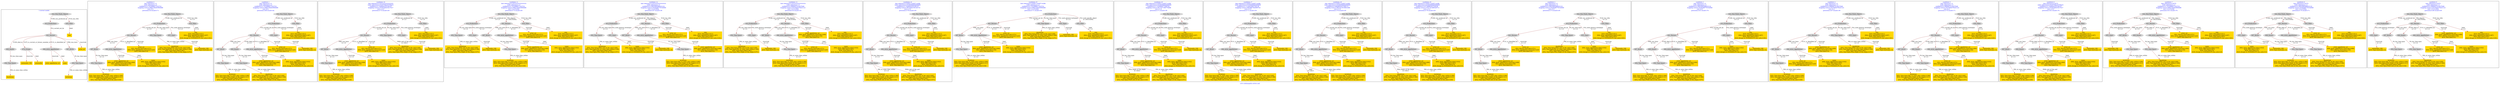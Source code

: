 digraph n0 {
fontcolor="blue"
remincross="true"
label="s18-s-indianapolis-artists.xml"
subgraph cluster_0 {
label="1-correct model"
n2[style="filled",color="white",fillcolor="lightgray",label="E12_Production1"];
n3[style="filled",color="white",fillcolor="lightgray",label="E21_Person1"];
n4[style="filled",color="white",fillcolor="lightgray",label="E69_Death1"];
n5[style="filled",color="white",fillcolor="lightgray",label="E74_Group1"];
n6[style="filled",color="white",fillcolor="lightgray",label="E82_Actor_Appellation1"];
n7[style="filled",color="white",fillcolor="lightgray",label="E67_Birth1"];
n8[shape="plaintext",style="filled",fillcolor="gold",label="artist_uri"];
n9[style="filled",color="white",fillcolor="lightgray",label="E22_Man-Made_Object1"];
n10[style="filled",color="white",fillcolor="lightgray",label="E35_Title1"];
n11[shape="plaintext",style="filled",fillcolor="gold",label="title"];
n12[style="filled",color="white",fillcolor="lightgray",label="E52_Time-Span1"];
n13[shape="plaintext",style="filled",fillcolor="gold",label="birthDate"];
n14[style="filled",color="white",fillcolor="lightgray",label="E52_Time-Span2"];
n15[shape="plaintext",style="filled",fillcolor="gold",label="deathDate"];
n16[shape="plaintext",style="filled",fillcolor="gold",label="nationality_URI"];
n17[shape="plaintext",style="filled",fillcolor="gold",label="nationality"];
n18[shape="plaintext",style="filled",fillcolor="gold",label="artist_appellation_uri"];
n19[shape="plaintext",style="filled",fillcolor="gold",label="name"];
}
subgraph cluster_1 {
label="candidate 0\nlink coherence:1.0\nnode coherence:1.0\nconfidence:0.7233989077433741\nmapping score:0.5982758263906486\ncost:15.0\n-precision:0.8-recall:0.71"
n21[style="filled",color="white",fillcolor="lightgray",label="E12_Production1"];
n22[style="filled",color="white",fillcolor="lightgray",label="E21_Person1"];
n23[style="filled",color="white",fillcolor="lightgray",label="E52_Time-Span2"];
n24[style="filled",color="white",fillcolor="lightgray",label="E55_Type1"];
n25[style="filled",color="white",fillcolor="lightgray",label="E67_Birth1"];
n26[style="filled",color="white",fillcolor="lightgray",label="E82_Actor_Appellation1"];
n27[style="filled",color="white",fillcolor="lightgray",label="E22_Man-Made_Object1"];
n28[style="filled",color="white",fillcolor="lightgray",label="E35_Title1"];
n29[style="filled",color="white",fillcolor="lightgray",label="E52_Time-Span1"];
n30[shape="plaintext",style="filled",fillcolor="gold",label="title\n[E35_Title,label,0.911]\n[E82_Actor_Appellation,label,0.087]\n[E55_Type,label,0.001]\n[E29_Design_or_Procedure,P3_has_note,0.001]"];
n31[shape="plaintext",style="filled",fillcolor="gold",label="artist_appellation_uri\n[E82_Actor_Appellation,classLink,0.896]\n[E21_Person,classLink,0.104]\n[E35_Title,label,0.0]"];
n32[shape="plaintext",style="filled",fillcolor="gold",label="nationality_URI\n[E55_Type,classLink,1.0]"];
n33[shape="plaintext",style="filled",fillcolor="gold",label="birthDate\n[E52_Time-Span,P82_at_some_time_within,0.366]\n[E52_Time-Span,P82a_begin_of_the_begin,0.311]\n[E52_Time-Span,label,0.284]\n[E52_Time-Span,P82b_end_of_the_end,0.039]"];
n34[shape="plaintext",style="filled",fillcolor="gold",label="artist_uri\n[E21_Person,classLink,0.571]\n[E82_Actor_Appellation,classLink,0.429]\n[E35_Title,label,0.0]"];
n35[shape="plaintext",style="filled",fillcolor="gold",label="name\n[E82_Actor_Appellation,label,0.932]\n[E35_Title,label,0.067]\n[E55_Type,label,0.0]\n[E29_Design_or_Procedure,P3_has_note,0.0]"];
n36[shape="plaintext",style="filled",fillcolor="gold",label="deathDate\n[E52_Time-Span,P82b_end_of_the_end,0.449]\n[E52_Time-Span,P82_at_some_time_within,0.389]\n[E52_Time-Span,label,0.091]\n[E52_Time-Span,P82a_begin_of_the_begin,0.071]"];
}
subgraph cluster_2 {
label="candidate 1\nlink coherence:1.0\nnode coherence:1.0\nconfidence:0.7233989077433741\nmapping score:0.5982758263906486\ncost:16.0\n-precision:0.88-recall:0.82"
n38[style="filled",color="white",fillcolor="lightgray",label="E12_Production1"];
n39[style="filled",color="white",fillcolor="lightgray",label="E21_Person1"];
n40[style="filled",color="white",fillcolor="lightgray",label="E55_Type1"];
n41[style="filled",color="white",fillcolor="lightgray",label="E67_Birth1"];
n42[style="filled",color="white",fillcolor="lightgray",label="E69_Death1"];
n43[style="filled",color="white",fillcolor="lightgray",label="E82_Actor_Appellation1"];
n44[style="filled",color="white",fillcolor="lightgray",label="E22_Man-Made_Object1"];
n45[style="filled",color="white",fillcolor="lightgray",label="E35_Title1"];
n46[style="filled",color="white",fillcolor="lightgray",label="E52_Time-Span1"];
n47[style="filled",color="white",fillcolor="lightgray",label="E52_Time-Span3"];
n48[shape="plaintext",style="filled",fillcolor="gold",label="title\n[E35_Title,label,0.911]\n[E82_Actor_Appellation,label,0.087]\n[E55_Type,label,0.001]\n[E29_Design_or_Procedure,P3_has_note,0.001]"];
n49[shape="plaintext",style="filled",fillcolor="gold",label="artist_appellation_uri\n[E82_Actor_Appellation,classLink,0.896]\n[E21_Person,classLink,0.104]\n[E35_Title,label,0.0]"];
n50[shape="plaintext",style="filled",fillcolor="gold",label="nationality_URI\n[E55_Type,classLink,1.0]"];
n51[shape="plaintext",style="filled",fillcolor="gold",label="birthDate\n[E52_Time-Span,P82_at_some_time_within,0.366]\n[E52_Time-Span,P82a_begin_of_the_begin,0.311]\n[E52_Time-Span,label,0.284]\n[E52_Time-Span,P82b_end_of_the_end,0.039]"];
n52[shape="plaintext",style="filled",fillcolor="gold",label="deathDate\n[E52_Time-Span,P82b_end_of_the_end,0.449]\n[E52_Time-Span,P82_at_some_time_within,0.389]\n[E52_Time-Span,label,0.091]\n[E52_Time-Span,P82a_begin_of_the_begin,0.071]"];
n53[shape="plaintext",style="filled",fillcolor="gold",label="artist_uri\n[E21_Person,classLink,0.571]\n[E82_Actor_Appellation,classLink,0.429]\n[E35_Title,label,0.0]"];
n54[shape="plaintext",style="filled",fillcolor="gold",label="name\n[E82_Actor_Appellation,label,0.932]\n[E35_Title,label,0.067]\n[E55_Type,label,0.0]\n[E29_Design_or_Procedure,P3_has_note,0.0]"];
}
subgraph cluster_3 {
label="candidate 10\nlink coherence:0.9333333333333333\nnode coherence:0.9230769230769231\nconfidence:0.7320924355196107\nmapping score:0.5755326433417017\ncost:114.0\n-precision:0.73-recall:0.65"
n56[style="filled",color="white",fillcolor="lightgray",label="E12_Production1"];
n57[style="filled",color="white",fillcolor="lightgray",label="E21_Person1"];
n58[style="filled",color="white",fillcolor="lightgray",label="E52_Time-Span2"];
n59[style="filled",color="white",fillcolor="lightgray",label="E55_Type1"];
n60[style="filled",color="white",fillcolor="lightgray",label="E67_Birth1"];
n61[style="filled",color="white",fillcolor="lightgray",label="E82_Actor_Appellation1"];
n62[style="filled",color="white",fillcolor="lightgray",label="E22_Man-Made_Object1"];
n63[style="filled",color="white",fillcolor="lightgray",label="E35_Title1"];
n64[style="filled",color="white",fillcolor="lightgray",label="E52_Time-Span1"];
n65[shape="plaintext",style="filled",fillcolor="gold",label="title\n[E35_Title,label,0.911]\n[E82_Actor_Appellation,label,0.087]\n[E55_Type,label,0.001]\n[E29_Design_or_Procedure,P3_has_note,0.001]"];
n66[shape="plaintext",style="filled",fillcolor="gold",label="artist_appellation_uri\n[E82_Actor_Appellation,classLink,0.896]\n[E21_Person,classLink,0.104]\n[E35_Title,label,0.0]"];
n67[shape="plaintext",style="filled",fillcolor="gold",label="nationality_URI\n[E55_Type,classLink,1.0]"];
n68[shape="plaintext",style="filled",fillcolor="gold",label="deathDate\n[E52_Time-Span,P82b_end_of_the_end,0.449]\n[E52_Time-Span,P82_at_some_time_within,0.389]\n[E52_Time-Span,label,0.091]\n[E52_Time-Span,P82a_begin_of_the_begin,0.071]"];
n69[shape="plaintext",style="filled",fillcolor="gold",label="birthDate\n[E52_Time-Span,P82_at_some_time_within,0.366]\n[E52_Time-Span,P82a_begin_of_the_begin,0.311]\n[E52_Time-Span,label,0.284]\n[E52_Time-Span,P82b_end_of_the_end,0.039]"];
n70[shape="plaintext",style="filled",fillcolor="gold",label="artist_uri\n[E21_Person,classLink,0.571]\n[E82_Actor_Appellation,classLink,0.429]\n[E35_Title,label,0.0]"];
n71[shape="plaintext",style="filled",fillcolor="gold",label="name\n[E82_Actor_Appellation,label,0.932]\n[E35_Title,label,0.067]\n[E55_Type,label,0.0]\n[E29_Design_or_Procedure,P3_has_note,0.0]"];
}
subgraph cluster_4 {
label="candidate 11\nlink coherence:0.9333333333333333\nnode coherence:1.0\nconfidence:0.7233989077433741\nmapping score:0.5982758263906486\ncost:114.010002\n-precision:0.73-recall:0.65"
n73[style="filled",color="white",fillcolor="lightgray",label="E12_Production1"];
n74[style="filled",color="white",fillcolor="lightgray",label="E52_Time-Span2"];
n75[style="filled",color="white",fillcolor="lightgray",label="E55_Type1"];
n76[style="filled",color="white",fillcolor="lightgray",label="E21_Person1"];
n77[style="filled",color="white",fillcolor="lightgray",label="E67_Birth1"];
n78[style="filled",color="white",fillcolor="lightgray",label="E82_Actor_Appellation1"];
n79[style="filled",color="white",fillcolor="lightgray",label="E22_Man-Made_Object1"];
n80[style="filled",color="white",fillcolor="lightgray",label="E35_Title1"];
n81[style="filled",color="white",fillcolor="lightgray",label="E52_Time-Span1"];
n82[shape="plaintext",style="filled",fillcolor="gold",label="title\n[E35_Title,label,0.911]\n[E82_Actor_Appellation,label,0.087]\n[E55_Type,label,0.001]\n[E29_Design_or_Procedure,P3_has_note,0.001]"];
n83[shape="plaintext",style="filled",fillcolor="gold",label="artist_appellation_uri\n[E82_Actor_Appellation,classLink,0.896]\n[E21_Person,classLink,0.104]\n[E35_Title,label,0.0]"];
n84[shape="plaintext",style="filled",fillcolor="gold",label="nationality_URI\n[E55_Type,classLink,1.0]"];
n85[shape="plaintext",style="filled",fillcolor="gold",label="birthDate\n[E52_Time-Span,P82_at_some_time_within,0.366]\n[E52_Time-Span,P82a_begin_of_the_begin,0.311]\n[E52_Time-Span,label,0.284]\n[E52_Time-Span,P82b_end_of_the_end,0.039]"];
n86[shape="plaintext",style="filled",fillcolor="gold",label="artist_uri\n[E21_Person,classLink,0.571]\n[E82_Actor_Appellation,classLink,0.429]\n[E35_Title,label,0.0]"];
n87[shape="plaintext",style="filled",fillcolor="gold",label="name\n[E82_Actor_Appellation,label,0.932]\n[E35_Title,label,0.067]\n[E55_Type,label,0.0]\n[E29_Design_or_Procedure,P3_has_note,0.0]"];
n88[shape="plaintext",style="filled",fillcolor="gold",label="deathDate\n[E52_Time-Span,P82b_end_of_the_end,0.449]\n[E52_Time-Span,P82_at_some_time_within,0.389]\n[E52_Time-Span,label,0.091]\n[E52_Time-Span,P82a_begin_of_the_begin,0.071]"];
}
subgraph cluster_5 {
label="candidate 12\nlink coherence:0.9333333333333333\nnode coherence:1.0\nconfidence:0.5903580596023132\nmapping score:0.5539288770102949\ncost:114.010002\n-precision:0.67-recall:0.59"
n90[style="filled",color="white",fillcolor="lightgray",label="E12_Production1"];
n91[style="filled",color="white",fillcolor="lightgray",label="E52_Time-Span2"];
n92[style="filled",color="white",fillcolor="lightgray",label="E55_Type1"];
n93[style="filled",color="white",fillcolor="lightgray",label="E21_Person1"];
n94[style="filled",color="white",fillcolor="lightgray",label="E67_Birth1"];
n95[style="filled",color="white",fillcolor="lightgray",label="E82_Actor_Appellation1"];
n96[style="filled",color="white",fillcolor="lightgray",label="E22_Man-Made_Object1"];
n97[style="filled",color="white",fillcolor="lightgray",label="E35_Title1"];
n98[style="filled",color="white",fillcolor="lightgray",label="E52_Time-Span1"];
n99[shape="plaintext",style="filled",fillcolor="gold",label="title\n[E35_Title,label,0.911]\n[E82_Actor_Appellation,label,0.087]\n[E55_Type,label,0.001]\n[E29_Design_or_Procedure,P3_has_note,0.001]"];
n100[shape="plaintext",style="filled",fillcolor="gold",label="artist_appellation_uri\n[E82_Actor_Appellation,classLink,0.896]\n[E21_Person,classLink,0.104]\n[E35_Title,label,0.0]"];
n101[shape="plaintext",style="filled",fillcolor="gold",label="name\n[E82_Actor_Appellation,label,0.932]\n[E35_Title,label,0.067]\n[E55_Type,label,0.0]\n[E29_Design_or_Procedure,P3_has_note,0.0]"];
n102[shape="plaintext",style="filled",fillcolor="gold",label="nationality_URI\n[E55_Type,classLink,1.0]"];
n103[shape="plaintext",style="filled",fillcolor="gold",label="birthDate\n[E52_Time-Span,P82_at_some_time_within,0.366]\n[E52_Time-Span,P82a_begin_of_the_begin,0.311]\n[E52_Time-Span,label,0.284]\n[E52_Time-Span,P82b_end_of_the_end,0.039]"];
n104[shape="plaintext",style="filled",fillcolor="gold",label="artist_uri\n[E21_Person,classLink,0.571]\n[E82_Actor_Appellation,classLink,0.429]\n[E35_Title,label,0.0]"];
n105[shape="plaintext",style="filled",fillcolor="gold",label="deathDate\n[E52_Time-Span,P82b_end_of_the_end,0.449]\n[E52_Time-Span,P82_at_some_time_within,0.389]\n[E52_Time-Span,label,0.091]\n[E52_Time-Span,P82a_begin_of_the_begin,0.071]"];
}
subgraph cluster_6 {
label="candidate 13\nlink coherence:0.9333333333333333\nnode coherence:1.0\nconfidence:0.5899427414437648\nmapping score:0.5537904376241121\ncost:114.010002\n-precision:0.6-recall:0.53"
n107[style="filled",color="white",fillcolor="lightgray",label="E12_Production1"];
n108[style="filled",color="white",fillcolor="lightgray",label="E52_Time-Span2"];
n109[style="filled",color="white",fillcolor="lightgray",label="E55_Type1"];
n110[style="filled",color="white",fillcolor="lightgray",label="E21_Person1"];
n111[style="filled",color="white",fillcolor="lightgray",label="E67_Birth1"];
n112[style="filled",color="white",fillcolor="lightgray",label="E82_Actor_Appellation1"];
n113[style="filled",color="white",fillcolor="lightgray",label="E22_Man-Made_Object1"];
n114[style="filled",color="white",fillcolor="lightgray",label="E35_Title1"];
n115[style="filled",color="white",fillcolor="lightgray",label="E52_Time-Span1"];
n116[shape="plaintext",style="filled",fillcolor="gold",label="title\n[E35_Title,label,0.911]\n[E82_Actor_Appellation,label,0.087]\n[E55_Type,label,0.001]\n[E29_Design_or_Procedure,P3_has_note,0.001]"];
n117[shape="plaintext",style="filled",fillcolor="gold",label="artist_uri\n[E21_Person,classLink,0.571]\n[E82_Actor_Appellation,classLink,0.429]\n[E35_Title,label,0.0]"];
n118[shape="plaintext",style="filled",fillcolor="gold",label="nationality_URI\n[E55_Type,classLink,1.0]"];
n119[shape="plaintext",style="filled",fillcolor="gold",label="birthDate\n[E52_Time-Span,P82_at_some_time_within,0.366]\n[E52_Time-Span,P82a_begin_of_the_begin,0.311]\n[E52_Time-Span,label,0.284]\n[E52_Time-Span,P82b_end_of_the_end,0.039]"];
n120[shape="plaintext",style="filled",fillcolor="gold",label="artist_appellation_uri\n[E82_Actor_Appellation,classLink,0.896]\n[E21_Person,classLink,0.104]\n[E35_Title,label,0.0]"];
n121[shape="plaintext",style="filled",fillcolor="gold",label="name\n[E82_Actor_Appellation,label,0.932]\n[E35_Title,label,0.067]\n[E55_Type,label,0.0]\n[E29_Design_or_Procedure,P3_has_note,0.0]"];
n122[shape="plaintext",style="filled",fillcolor="gold",label="deathDate\n[E52_Time-Span,P82b_end_of_the_end,0.449]\n[E52_Time-Span,P82_at_some_time_within,0.389]\n[E52_Time-Span,label,0.091]\n[E52_Time-Span,P82a_begin_of_the_begin,0.071]"];
}
subgraph cluster_7 {
label="candidate 14\nlink coherence:0.9285714285714286\nnode coherence:0.9166666666666666\nconfidence:0.7320924355196107\nmapping score:0.5972054150144733\ncost:113.0\n-precision:0.79-recall:0.65"
n124[style="filled",color="white",fillcolor="lightgray",label="E12_Production1"];
n125[style="filled",color="white",fillcolor="lightgray",label="E21_Person1"];
n126[style="filled",color="white",fillcolor="lightgray",label="E55_Type1"];
n127[style="filled",color="white",fillcolor="lightgray",label="E67_Birth1"];
n128[style="filled",color="white",fillcolor="lightgray",label="E82_Actor_Appellation1"];
n129[style="filled",color="white",fillcolor="lightgray",label="E22_Man-Made_Object1"];
n130[style="filled",color="white",fillcolor="lightgray",label="E35_Title1"];
n131[style="filled",color="white",fillcolor="lightgray",label="E52_Time-Span1"];
n132[shape="plaintext",style="filled",fillcolor="gold",label="title\n[E35_Title,label,0.911]\n[E82_Actor_Appellation,label,0.087]\n[E55_Type,label,0.001]\n[E29_Design_or_Procedure,P3_has_note,0.001]"];
n133[shape="plaintext",style="filled",fillcolor="gold",label="artist_appellation_uri\n[E82_Actor_Appellation,classLink,0.896]\n[E21_Person,classLink,0.104]\n[E35_Title,label,0.0]"];
n134[shape="plaintext",style="filled",fillcolor="gold",label="nationality_URI\n[E55_Type,classLink,1.0]"];
n135[shape="plaintext",style="filled",fillcolor="gold",label="birthDate\n[E52_Time-Span,P82_at_some_time_within,0.366]\n[E52_Time-Span,P82a_begin_of_the_begin,0.311]\n[E52_Time-Span,label,0.284]\n[E52_Time-Span,P82b_end_of_the_end,0.039]"];
n136[shape="plaintext",style="filled",fillcolor="gold",label="artist_uri\n[E21_Person,classLink,0.571]\n[E82_Actor_Appellation,classLink,0.429]\n[E35_Title,label,0.0]"];
n137[shape="plaintext",style="filled",fillcolor="gold",label="deathDate\n[E52_Time-Span,P82b_end_of_the_end,0.449]\n[E52_Time-Span,P82_at_some_time_within,0.389]\n[E52_Time-Span,label,0.091]\n[E52_Time-Span,P82a_begin_of_the_begin,0.071]"];
n138[shape="plaintext",style="filled",fillcolor="gold",label="name\n[E82_Actor_Appellation,label,0.932]\n[E35_Title,label,0.067]\n[E55_Type,label,0.0]\n[E29_Design_or_Procedure,P3_has_note,0.0]"];
}
subgraph cluster_8 {
label="candidate 15\nlink coherence:0.9285714285714286\nnode coherence:1.0\nconfidence:0.7233989077433741\nmapping score:0.5982758263906486\ncost:113.010002\n-precision:0.71-recall:0.59"
n140[style="filled",color="white",fillcolor="lightgray",label="E12_Production1"];
n141[style="filled",color="white",fillcolor="lightgray",label="E21_Person1"];
n142[style="filled",color="white",fillcolor="lightgray",label="E52_Time-Span2"];
n143[style="filled",color="white",fillcolor="lightgray",label="E55_Type1"];
n144[style="filled",color="white",fillcolor="lightgray",label="E67_Birth1"];
n145[style="filled",color="white",fillcolor="lightgray",label="E82_Actor_Appellation1"];
n146[style="filled",color="white",fillcolor="lightgray",label="E52_Time-Span1"];
n147[style="filled",color="white",fillcolor="lightgray",label="E35_Title1"];
n148[shape="plaintext",style="filled",fillcolor="gold",label="title\n[E35_Title,label,0.911]\n[E82_Actor_Appellation,label,0.087]\n[E55_Type,label,0.001]\n[E29_Design_or_Procedure,P3_has_note,0.001]"];
n149[shape="plaintext",style="filled",fillcolor="gold",label="artist_appellation_uri\n[E82_Actor_Appellation,classLink,0.896]\n[E21_Person,classLink,0.104]\n[E35_Title,label,0.0]"];
n150[shape="plaintext",style="filled",fillcolor="gold",label="nationality_URI\n[E55_Type,classLink,1.0]"];
n151[shape="plaintext",style="filled",fillcolor="gold",label="birthDate\n[E52_Time-Span,P82_at_some_time_within,0.366]\n[E52_Time-Span,P82a_begin_of_the_begin,0.311]\n[E52_Time-Span,label,0.284]\n[E52_Time-Span,P82b_end_of_the_end,0.039]"];
n152[shape="plaintext",style="filled",fillcolor="gold",label="artist_uri\n[E21_Person,classLink,0.571]\n[E82_Actor_Appellation,classLink,0.429]\n[E35_Title,label,0.0]"];
n153[shape="plaintext",style="filled",fillcolor="gold",label="name\n[E82_Actor_Appellation,label,0.932]\n[E35_Title,label,0.067]\n[E55_Type,label,0.0]\n[E29_Design_or_Procedure,P3_has_note,0.0]"];
n154[shape="plaintext",style="filled",fillcolor="gold",label="deathDate\n[E52_Time-Span,P82b_end_of_the_end,0.449]\n[E52_Time-Span,P82_at_some_time_within,0.389]\n[E52_Time-Span,label,0.091]\n[E52_Time-Span,P82a_begin_of_the_begin,0.071]"];
}
subgraph cluster_9 {
label="candidate 16\nlink coherence:0.9285714285714286\nnode coherence:0.9166666666666666\nconfidence:0.7155994077096762\nmapping score:0.5917077390778286\ncost:113.0\n-precision:0.71-recall:0.59"
n156[style="filled",color="white",fillcolor="lightgray",label="E12_Production1"];
n157[style="filled",color="white",fillcolor="lightgray",label="E21_Person1"];
n158[style="filled",color="white",fillcolor="lightgray",label="E55_Type1"];
n159[style="filled",color="white",fillcolor="lightgray",label="E67_Birth1"];
n160[style="filled",color="white",fillcolor="lightgray",label="E82_Actor_Appellation1"];
n161[style="filled",color="white",fillcolor="lightgray",label="E22_Man-Made_Object1"];
n162[style="filled",color="white",fillcolor="lightgray",label="E35_Title1"];
n163[style="filled",color="white",fillcolor="lightgray",label="E52_Time-Span1"];
n164[shape="plaintext",style="filled",fillcolor="gold",label="title\n[E35_Title,label,0.911]\n[E82_Actor_Appellation,label,0.087]\n[E55_Type,label,0.001]\n[E29_Design_or_Procedure,P3_has_note,0.001]"];
n165[shape="plaintext",style="filled",fillcolor="gold",label="artist_appellation_uri\n[E82_Actor_Appellation,classLink,0.896]\n[E21_Person,classLink,0.104]\n[E35_Title,label,0.0]"];
n166[shape="plaintext",style="filled",fillcolor="gold",label="birthDate\n[E52_Time-Span,P82_at_some_time_within,0.366]\n[E52_Time-Span,P82a_begin_of_the_begin,0.311]\n[E52_Time-Span,label,0.284]\n[E52_Time-Span,P82b_end_of_the_end,0.039]"];
n167[shape="plaintext",style="filled",fillcolor="gold",label="nationality_URI\n[E55_Type,classLink,1.0]"];
n168[shape="plaintext",style="filled",fillcolor="gold",label="deathDate\n[E52_Time-Span,P82b_end_of_the_end,0.449]\n[E52_Time-Span,P82_at_some_time_within,0.389]\n[E52_Time-Span,label,0.091]\n[E52_Time-Span,P82a_begin_of_the_begin,0.071]"];
n169[shape="plaintext",style="filled",fillcolor="gold",label="artist_uri\n[E21_Person,classLink,0.571]\n[E82_Actor_Appellation,classLink,0.429]\n[E35_Title,label,0.0]"];
n170[shape="plaintext",style="filled",fillcolor="gold",label="name\n[E82_Actor_Appellation,label,0.932]\n[E35_Title,label,0.067]\n[E55_Type,label,0.0]\n[E29_Design_or_Procedure,P3_has_note,0.0]"];
}
subgraph cluster_10 {
label="candidate 17\nlink coherence:0.9285714285714286\nnode coherence:0.9166666666666666\nconfidence:0.7116423993749136\nmapping score:0.5903887362995743\ncost:113.0\n-precision:0.71-recall:0.59"
n172[style="filled",color="white",fillcolor="lightgray",label="E12_Production1"];
n173[style="filled",color="white",fillcolor="lightgray",label="E21_Person1"];
n174[style="filled",color="white",fillcolor="lightgray",label="E55_Type1"];
n175[style="filled",color="white",fillcolor="lightgray",label="E67_Birth1"];
n176[style="filled",color="white",fillcolor="lightgray",label="E82_Actor_Appellation1"];
n177[style="filled",color="white",fillcolor="lightgray",label="E22_Man-Made_Object1"];
n178[style="filled",color="white",fillcolor="lightgray",label="E35_Title1"];
n179[style="filled",color="white",fillcolor="lightgray",label="E52_Time-Span1"];
n180[shape="plaintext",style="filled",fillcolor="gold",label="title\n[E35_Title,label,0.911]\n[E82_Actor_Appellation,label,0.087]\n[E55_Type,label,0.001]\n[E29_Design_or_Procedure,P3_has_note,0.001]"];
n181[shape="plaintext",style="filled",fillcolor="gold",label="artist_appellation_uri\n[E82_Actor_Appellation,classLink,0.896]\n[E21_Person,classLink,0.104]\n[E35_Title,label,0.0]"];
n182[shape="plaintext",style="filled",fillcolor="gold",label="nationality_URI\n[E55_Type,classLink,1.0]"];
n183[shape="plaintext",style="filled",fillcolor="gold",label="birthDate\n[E52_Time-Span,P82_at_some_time_within,0.366]\n[E52_Time-Span,P82a_begin_of_the_begin,0.311]\n[E52_Time-Span,label,0.284]\n[E52_Time-Span,P82b_end_of_the_end,0.039]"];
n184[shape="plaintext",style="filled",fillcolor="gold",label="deathDate\n[E52_Time-Span,P82b_end_of_the_end,0.449]\n[E52_Time-Span,P82_at_some_time_within,0.389]\n[E52_Time-Span,label,0.091]\n[E52_Time-Span,P82a_begin_of_the_begin,0.071]"];
n185[shape="plaintext",style="filled",fillcolor="gold",label="artist_uri\n[E21_Person,classLink,0.571]\n[E82_Actor_Appellation,classLink,0.429]\n[E35_Title,label,0.0]"];
n186[shape="plaintext",style="filled",fillcolor="gold",label="name\n[E82_Actor_Appellation,label,0.932]\n[E35_Title,label,0.067]\n[E55_Type,label,0.0]\n[E29_Design_or_Procedure,P3_has_note,0.0]"];
}
subgraph cluster_11 {
label="candidate 18\nlink coherence:0.9285714285714286\nnode coherence:0.9166666666666666\nconfidence:0.6809602437286131\nmapping score:0.5801613510841408\ncost:113.0\n-precision:0.79-recall:0.65"
n188[style="filled",color="white",fillcolor="lightgray",label="E12_Production1"];
n189[style="filled",color="white",fillcolor="lightgray",label="E21_Person1"];
n190[style="filled",color="white",fillcolor="lightgray",label="E55_Type1"];
n191[style="filled",color="white",fillcolor="lightgray",label="E67_Birth1"];
n192[style="filled",color="white",fillcolor="lightgray",label="E82_Actor_Appellation1"];
n193[style="filled",color="white",fillcolor="lightgray",label="E22_Man-Made_Object1"];
n194[style="filled",color="white",fillcolor="lightgray",label="E35_Title1"];
n195[style="filled",color="white",fillcolor="lightgray",label="E52_Time-Span1"];
n196[shape="plaintext",style="filled",fillcolor="gold",label="title\n[E35_Title,label,0.911]\n[E82_Actor_Appellation,label,0.087]\n[E55_Type,label,0.001]\n[E29_Design_or_Procedure,P3_has_note,0.001]"];
n197[shape="plaintext",style="filled",fillcolor="gold",label="artist_appellation_uri\n[E82_Actor_Appellation,classLink,0.896]\n[E21_Person,classLink,0.104]\n[E35_Title,label,0.0]"];
n198[shape="plaintext",style="filled",fillcolor="gold",label="nationality_URI\n[E55_Type,classLink,1.0]"];
n199[shape="plaintext",style="filled",fillcolor="gold",label="deathDate\n[E52_Time-Span,P82b_end_of_the_end,0.449]\n[E52_Time-Span,P82_at_some_time_within,0.389]\n[E52_Time-Span,label,0.091]\n[E52_Time-Span,P82a_begin_of_the_begin,0.071]"];
n200[shape="plaintext",style="filled",fillcolor="gold",label="birthDate\n[E52_Time-Span,P82_at_some_time_within,0.366]\n[E52_Time-Span,P82a_begin_of_the_begin,0.311]\n[E52_Time-Span,label,0.284]\n[E52_Time-Span,P82b_end_of_the_end,0.039]"];
n201[shape="plaintext",style="filled",fillcolor="gold",label="artist_uri\n[E21_Person,classLink,0.571]\n[E82_Actor_Appellation,classLink,0.429]\n[E35_Title,label,0.0]"];
n202[shape="plaintext",style="filled",fillcolor="gold",label="name\n[E82_Actor_Appellation,label,0.932]\n[E35_Title,label,0.067]\n[E55_Type,label,0.0]\n[E29_Design_or_Procedure,P3_has_note,0.0]"];
}
subgraph cluster_12 {
label="candidate 19\nlink coherence:0.9285714285714286\nnode coherence:0.9166666666666666\nconfidence:0.6779866363724038\nmapping score:0.5791701486320711\ncost:113.0\n-precision:0.79-recall:0.65"
n204[style="filled",color="white",fillcolor="lightgray",label="E12_Production1"];
n205[style="filled",color="white",fillcolor="lightgray",label="E21_Person1"];
n206[style="filled",color="white",fillcolor="lightgray",label="E55_Type1"];
n207[style="filled",color="white",fillcolor="lightgray",label="E67_Birth1"];
n208[style="filled",color="white",fillcolor="lightgray",label="E82_Actor_Appellation1"];
n209[style="filled",color="white",fillcolor="lightgray",label="E22_Man-Made_Object1"];
n210[style="filled",color="white",fillcolor="lightgray",label="E35_Title1"];
n211[style="filled",color="white",fillcolor="lightgray",label="E52_Time-Span1"];
n212[shape="plaintext",style="filled",fillcolor="gold",label="title\n[E35_Title,label,0.911]\n[E82_Actor_Appellation,label,0.087]\n[E55_Type,label,0.001]\n[E29_Design_or_Procedure,P3_has_note,0.001]"];
n213[shape="plaintext",style="filled",fillcolor="gold",label="artist_appellation_uri\n[E82_Actor_Appellation,classLink,0.896]\n[E21_Person,classLink,0.104]\n[E35_Title,label,0.0]"];
n214[shape="plaintext",style="filled",fillcolor="gold",label="deathDate\n[E52_Time-Span,P82b_end_of_the_end,0.449]\n[E52_Time-Span,P82_at_some_time_within,0.389]\n[E52_Time-Span,label,0.091]\n[E52_Time-Span,P82a_begin_of_the_begin,0.071]"];
n215[shape="plaintext",style="filled",fillcolor="gold",label="nationality_URI\n[E55_Type,classLink,1.0]"];
n216[shape="plaintext",style="filled",fillcolor="gold",label="birthDate\n[E52_Time-Span,P82_at_some_time_within,0.366]\n[E52_Time-Span,P82a_begin_of_the_begin,0.311]\n[E52_Time-Span,label,0.284]\n[E52_Time-Span,P82b_end_of_the_end,0.039]"];
n217[shape="plaintext",style="filled",fillcolor="gold",label="artist_uri\n[E21_Person,classLink,0.571]\n[E82_Actor_Appellation,classLink,0.429]\n[E35_Title,label,0.0]"];
n218[shape="plaintext",style="filled",fillcolor="gold",label="name\n[E82_Actor_Appellation,label,0.932]\n[E35_Title,label,0.067]\n[E55_Type,label,0.0]\n[E29_Design_or_Procedure,P3_has_note,0.0]"];
}
subgraph cluster_13 {
label="candidate 2\nlink coherence:1.0\nnode coherence:1.0\nconfidence:0.5903580596023132\nmapping score:0.5539288770102949\ncost:15.0\n-precision:0.73-recall:0.65"
n220[style="filled",color="white",fillcolor="lightgray",label="E12_Production1"];
n221[style="filled",color="white",fillcolor="lightgray",label="E21_Person1"];
n222[style="filled",color="white",fillcolor="lightgray",label="E52_Time-Span2"];
n223[style="filled",color="white",fillcolor="lightgray",label="E55_Type1"];
n224[style="filled",color="white",fillcolor="lightgray",label="E67_Birth1"];
n225[style="filled",color="white",fillcolor="lightgray",label="E82_Actor_Appellation1"];
n226[style="filled",color="white",fillcolor="lightgray",label="E22_Man-Made_Object1"];
n227[style="filled",color="white",fillcolor="lightgray",label="E35_Title1"];
n228[style="filled",color="white",fillcolor="lightgray",label="E52_Time-Span1"];
n229[shape="plaintext",style="filled",fillcolor="gold",label="title\n[E35_Title,label,0.911]\n[E82_Actor_Appellation,label,0.087]\n[E55_Type,label,0.001]\n[E29_Design_or_Procedure,P3_has_note,0.001]"];
n230[shape="plaintext",style="filled",fillcolor="gold",label="artist_appellation_uri\n[E82_Actor_Appellation,classLink,0.896]\n[E21_Person,classLink,0.104]\n[E35_Title,label,0.0]"];
n231[shape="plaintext",style="filled",fillcolor="gold",label="name\n[E82_Actor_Appellation,label,0.932]\n[E35_Title,label,0.067]\n[E55_Type,label,0.0]\n[E29_Design_or_Procedure,P3_has_note,0.0]"];
n232[shape="plaintext",style="filled",fillcolor="gold",label="nationality_URI\n[E55_Type,classLink,1.0]"];
n233[shape="plaintext",style="filled",fillcolor="gold",label="birthDate\n[E52_Time-Span,P82_at_some_time_within,0.366]\n[E52_Time-Span,P82a_begin_of_the_begin,0.311]\n[E52_Time-Span,label,0.284]\n[E52_Time-Span,P82b_end_of_the_end,0.039]"];
n234[shape="plaintext",style="filled",fillcolor="gold",label="artist_uri\n[E21_Person,classLink,0.571]\n[E82_Actor_Appellation,classLink,0.429]\n[E35_Title,label,0.0]"];
n235[shape="plaintext",style="filled",fillcolor="gold",label="deathDate\n[E52_Time-Span,P82b_end_of_the_end,0.449]\n[E52_Time-Span,P82_at_some_time_within,0.389]\n[E52_Time-Span,label,0.091]\n[E52_Time-Span,P82a_begin_of_the_begin,0.071]"];
}
subgraph cluster_14 {
label="candidate 3\nlink coherence:1.0\nnode coherence:1.0\nconfidence:0.5903580596023132\nmapping score:0.5539288770102949\ncost:16.0\n-precision:0.81-recall:0.76"
n237[style="filled",color="white",fillcolor="lightgray",label="E12_Production1"];
n238[style="filled",color="white",fillcolor="lightgray",label="E21_Person1"];
n239[style="filled",color="white",fillcolor="lightgray",label="E55_Type1"];
n240[style="filled",color="white",fillcolor="lightgray",label="E67_Birth1"];
n241[style="filled",color="white",fillcolor="lightgray",label="E69_Death1"];
n242[style="filled",color="white",fillcolor="lightgray",label="E82_Actor_Appellation1"];
n243[style="filled",color="white",fillcolor="lightgray",label="E22_Man-Made_Object1"];
n244[style="filled",color="white",fillcolor="lightgray",label="E35_Title1"];
n245[style="filled",color="white",fillcolor="lightgray",label="E52_Time-Span1"];
n246[style="filled",color="white",fillcolor="lightgray",label="E52_Time-Span3"];
n247[shape="plaintext",style="filled",fillcolor="gold",label="title\n[E35_Title,label,0.911]\n[E82_Actor_Appellation,label,0.087]\n[E55_Type,label,0.001]\n[E29_Design_or_Procedure,P3_has_note,0.001]"];
n248[shape="plaintext",style="filled",fillcolor="gold",label="artist_appellation_uri\n[E82_Actor_Appellation,classLink,0.896]\n[E21_Person,classLink,0.104]\n[E35_Title,label,0.0]"];
n249[shape="plaintext",style="filled",fillcolor="gold",label="name\n[E82_Actor_Appellation,label,0.932]\n[E35_Title,label,0.067]\n[E55_Type,label,0.0]\n[E29_Design_or_Procedure,P3_has_note,0.0]"];
n250[shape="plaintext",style="filled",fillcolor="gold",label="nationality_URI\n[E55_Type,classLink,1.0]"];
n251[shape="plaintext",style="filled",fillcolor="gold",label="birthDate\n[E52_Time-Span,P82_at_some_time_within,0.366]\n[E52_Time-Span,P82a_begin_of_the_begin,0.311]\n[E52_Time-Span,label,0.284]\n[E52_Time-Span,P82b_end_of_the_end,0.039]"];
n252[shape="plaintext",style="filled",fillcolor="gold",label="deathDate\n[E52_Time-Span,P82b_end_of_the_end,0.449]\n[E52_Time-Span,P82_at_some_time_within,0.389]\n[E52_Time-Span,label,0.091]\n[E52_Time-Span,P82a_begin_of_the_begin,0.071]"];
n253[shape="plaintext",style="filled",fillcolor="gold",label="artist_uri\n[E21_Person,classLink,0.571]\n[E82_Actor_Appellation,classLink,0.429]\n[E35_Title,label,0.0]"];
}
subgraph cluster_15 {
label="candidate 4\nlink coherence:1.0\nnode coherence:1.0\nconfidence:0.5899427414437648\nmapping score:0.5537904376241121\ncost:15.0\n-precision:0.67-recall:0.59"
n255[style="filled",color="white",fillcolor="lightgray",label="E12_Production1"];
n256[style="filled",color="white",fillcolor="lightgray",label="E21_Person1"];
n257[style="filled",color="white",fillcolor="lightgray",label="E52_Time-Span2"];
n258[style="filled",color="white",fillcolor="lightgray",label="E55_Type1"];
n259[style="filled",color="white",fillcolor="lightgray",label="E67_Birth1"];
n260[style="filled",color="white",fillcolor="lightgray",label="E82_Actor_Appellation1"];
n261[style="filled",color="white",fillcolor="lightgray",label="E22_Man-Made_Object1"];
n262[style="filled",color="white",fillcolor="lightgray",label="E35_Title1"];
n263[style="filled",color="white",fillcolor="lightgray",label="E52_Time-Span1"];
n264[shape="plaintext",style="filled",fillcolor="gold",label="title\n[E35_Title,label,0.911]\n[E82_Actor_Appellation,label,0.087]\n[E55_Type,label,0.001]\n[E29_Design_or_Procedure,P3_has_note,0.001]"];
n265[shape="plaintext",style="filled",fillcolor="gold",label="artist_uri\n[E21_Person,classLink,0.571]\n[E82_Actor_Appellation,classLink,0.429]\n[E35_Title,label,0.0]"];
n266[shape="plaintext",style="filled",fillcolor="gold",label="nationality_URI\n[E55_Type,classLink,1.0]"];
n267[shape="plaintext",style="filled",fillcolor="gold",label="birthDate\n[E52_Time-Span,P82_at_some_time_within,0.366]\n[E52_Time-Span,P82a_begin_of_the_begin,0.311]\n[E52_Time-Span,label,0.284]\n[E52_Time-Span,P82b_end_of_the_end,0.039]"];
n268[shape="plaintext",style="filled",fillcolor="gold",label="artist_appellation_uri\n[E82_Actor_Appellation,classLink,0.896]\n[E21_Person,classLink,0.104]\n[E35_Title,label,0.0]"];
n269[shape="plaintext",style="filled",fillcolor="gold",label="name\n[E82_Actor_Appellation,label,0.932]\n[E35_Title,label,0.067]\n[E55_Type,label,0.0]\n[E29_Design_or_Procedure,P3_has_note,0.0]"];
n270[shape="plaintext",style="filled",fillcolor="gold",label="deathDate\n[E52_Time-Span,P82b_end_of_the_end,0.449]\n[E52_Time-Span,P82_at_some_time_within,0.389]\n[E52_Time-Span,label,0.091]\n[E52_Time-Span,P82a_begin_of_the_begin,0.071]"];
}
subgraph cluster_16 {
label="candidate 5\nlink coherence:1.0\nnode coherence:1.0\nconfidence:0.5899427414437648\nmapping score:0.5537904376241121\ncost:16.0\n-precision:0.75-recall:0.71"
n272[style="filled",color="white",fillcolor="lightgray",label="E12_Production1"];
n273[style="filled",color="white",fillcolor="lightgray",label="E21_Person1"];
n274[style="filled",color="white",fillcolor="lightgray",label="E55_Type1"];
n275[style="filled",color="white",fillcolor="lightgray",label="E67_Birth1"];
n276[style="filled",color="white",fillcolor="lightgray",label="E69_Death1"];
n277[style="filled",color="white",fillcolor="lightgray",label="E82_Actor_Appellation1"];
n278[style="filled",color="white",fillcolor="lightgray",label="E22_Man-Made_Object1"];
n279[style="filled",color="white",fillcolor="lightgray",label="E35_Title1"];
n280[style="filled",color="white",fillcolor="lightgray",label="E52_Time-Span1"];
n281[style="filled",color="white",fillcolor="lightgray",label="E52_Time-Span3"];
n282[shape="plaintext",style="filled",fillcolor="gold",label="title\n[E35_Title,label,0.911]\n[E82_Actor_Appellation,label,0.087]\n[E55_Type,label,0.001]\n[E29_Design_or_Procedure,P3_has_note,0.001]"];
n283[shape="plaintext",style="filled",fillcolor="gold",label="artist_uri\n[E21_Person,classLink,0.571]\n[E82_Actor_Appellation,classLink,0.429]\n[E35_Title,label,0.0]"];
n284[shape="plaintext",style="filled",fillcolor="gold",label="nationality_URI\n[E55_Type,classLink,1.0]"];
n285[shape="plaintext",style="filled",fillcolor="gold",label="birthDate\n[E52_Time-Span,P82_at_some_time_within,0.366]\n[E52_Time-Span,P82a_begin_of_the_begin,0.311]\n[E52_Time-Span,label,0.284]\n[E52_Time-Span,P82b_end_of_the_end,0.039]"];
n286[shape="plaintext",style="filled",fillcolor="gold",label="deathDate\n[E52_Time-Span,P82b_end_of_the_end,0.449]\n[E52_Time-Span,P82_at_some_time_within,0.389]\n[E52_Time-Span,label,0.091]\n[E52_Time-Span,P82a_begin_of_the_begin,0.071]"];
n287[shape="plaintext",style="filled",fillcolor="gold",label="artist_appellation_uri\n[E82_Actor_Appellation,classLink,0.896]\n[E21_Person,classLink,0.104]\n[E35_Title,label,0.0]"];
n288[shape="plaintext",style="filled",fillcolor="gold",label="name\n[E82_Actor_Appellation,label,0.932]\n[E35_Title,label,0.067]\n[E55_Type,label,0.0]\n[E29_Design_or_Procedure,P3_has_note,0.0]"];
}
subgraph cluster_17 {
label="candidate 6\nlink coherence:0.9375\nnode coherence:0.9230769230769231\nconfidence:0.7320924355196107\nmapping score:0.5755326433417017\ncost:115.0\n-precision:0.81-recall:0.76"
n290[style="filled",color="white",fillcolor="lightgray",label="E12_Production1"];
n291[style="filled",color="white",fillcolor="lightgray",label="E21_Person1"];
n292[style="filled",color="white",fillcolor="lightgray",label="E55_Type1"];
n293[style="filled",color="white",fillcolor="lightgray",label="E67_Birth1"];
n294[style="filled",color="white",fillcolor="lightgray",label="E69_Death1"];
n295[style="filled",color="white",fillcolor="lightgray",label="E82_Actor_Appellation1"];
n296[style="filled",color="white",fillcolor="lightgray",label="E22_Man-Made_Object1"];
n297[style="filled",color="white",fillcolor="lightgray",label="E35_Title1"];
n298[style="filled",color="white",fillcolor="lightgray",label="E52_Time-Span1"];
n299[style="filled",color="white",fillcolor="lightgray",label="E52_Time-Span3"];
n300[shape="plaintext",style="filled",fillcolor="gold",label="title\n[E35_Title,label,0.911]\n[E82_Actor_Appellation,label,0.087]\n[E55_Type,label,0.001]\n[E29_Design_or_Procedure,P3_has_note,0.001]"];
n301[shape="plaintext",style="filled",fillcolor="gold",label="artist_appellation_uri\n[E82_Actor_Appellation,classLink,0.896]\n[E21_Person,classLink,0.104]\n[E35_Title,label,0.0]"];
n302[shape="plaintext",style="filled",fillcolor="gold",label="deathDate\n[E52_Time-Span,P82b_end_of_the_end,0.449]\n[E52_Time-Span,P82_at_some_time_within,0.389]\n[E52_Time-Span,label,0.091]\n[E52_Time-Span,P82a_begin_of_the_begin,0.071]"];
n303[shape="plaintext",style="filled",fillcolor="gold",label="nationality_URI\n[E55_Type,classLink,1.0]"];
n304[shape="plaintext",style="filled",fillcolor="gold",label="birthDate\n[E52_Time-Span,P82_at_some_time_within,0.366]\n[E52_Time-Span,P82a_begin_of_the_begin,0.311]\n[E52_Time-Span,label,0.284]\n[E52_Time-Span,P82b_end_of_the_end,0.039]"];
n305[shape="plaintext",style="filled",fillcolor="gold",label="artist_uri\n[E21_Person,classLink,0.571]\n[E82_Actor_Appellation,classLink,0.429]\n[E35_Title,label,0.0]"];
n306[shape="plaintext",style="filled",fillcolor="gold",label="name\n[E82_Actor_Appellation,label,0.932]\n[E35_Title,label,0.067]\n[E55_Type,label,0.0]\n[E29_Design_or_Procedure,P3_has_note,0.0]"];
}
subgraph cluster_18 {
label="candidate 7\nlink coherence:0.9375\nnode coherence:1.0\nconfidence:0.7233989077433741\nmapping score:0.5982758263906486\ncost:115.010002\n-precision:0.81-recall:0.76"
n308[style="filled",color="white",fillcolor="lightgray",label="E12_Production1"];
n309[style="filled",color="white",fillcolor="lightgray",label="E55_Type1"];
n310[style="filled",color="white",fillcolor="lightgray",label="E21_Person1"];
n311[style="filled",color="white",fillcolor="lightgray",label="E67_Birth1"];
n312[style="filled",color="white",fillcolor="lightgray",label="E69_Death1"];
n313[style="filled",color="white",fillcolor="lightgray",label="E82_Actor_Appellation1"];
n314[style="filled",color="white",fillcolor="lightgray",label="E22_Man-Made_Object1"];
n315[style="filled",color="white",fillcolor="lightgray",label="E35_Title1"];
n316[style="filled",color="white",fillcolor="lightgray",label="E52_Time-Span1"];
n317[style="filled",color="white",fillcolor="lightgray",label="E52_Time-Span3"];
n318[shape="plaintext",style="filled",fillcolor="gold",label="title\n[E35_Title,label,0.911]\n[E82_Actor_Appellation,label,0.087]\n[E55_Type,label,0.001]\n[E29_Design_or_Procedure,P3_has_note,0.001]"];
n319[shape="plaintext",style="filled",fillcolor="gold",label="artist_appellation_uri\n[E82_Actor_Appellation,classLink,0.896]\n[E21_Person,classLink,0.104]\n[E35_Title,label,0.0]"];
n320[shape="plaintext",style="filled",fillcolor="gold",label="nationality_URI\n[E55_Type,classLink,1.0]"];
n321[shape="plaintext",style="filled",fillcolor="gold",label="birthDate\n[E52_Time-Span,P82_at_some_time_within,0.366]\n[E52_Time-Span,P82a_begin_of_the_begin,0.311]\n[E52_Time-Span,label,0.284]\n[E52_Time-Span,P82b_end_of_the_end,0.039]"];
n322[shape="plaintext",style="filled",fillcolor="gold",label="deathDate\n[E52_Time-Span,P82b_end_of_the_end,0.449]\n[E52_Time-Span,P82_at_some_time_within,0.389]\n[E52_Time-Span,label,0.091]\n[E52_Time-Span,P82a_begin_of_the_begin,0.071]"];
n323[shape="plaintext",style="filled",fillcolor="gold",label="artist_uri\n[E21_Person,classLink,0.571]\n[E82_Actor_Appellation,classLink,0.429]\n[E35_Title,label,0.0]"];
n324[shape="plaintext",style="filled",fillcolor="gold",label="name\n[E82_Actor_Appellation,label,0.932]\n[E35_Title,label,0.067]\n[E55_Type,label,0.0]\n[E29_Design_or_Procedure,P3_has_note,0.0]"];
}
subgraph cluster_19 {
label="candidate 8\nlink coherence:0.9375\nnode coherence:1.0\nconfidence:0.5903580596023132\nmapping score:0.5539288770102949\ncost:115.010002\n-precision:0.75-recall:0.71"
n326[style="filled",color="white",fillcolor="lightgray",label="E12_Production1"];
n327[style="filled",color="white",fillcolor="lightgray",label="E55_Type1"];
n328[style="filled",color="white",fillcolor="lightgray",label="E21_Person1"];
n329[style="filled",color="white",fillcolor="lightgray",label="E67_Birth1"];
n330[style="filled",color="white",fillcolor="lightgray",label="E69_Death1"];
n331[style="filled",color="white",fillcolor="lightgray",label="E82_Actor_Appellation1"];
n332[style="filled",color="white",fillcolor="lightgray",label="E22_Man-Made_Object1"];
n333[style="filled",color="white",fillcolor="lightgray",label="E35_Title1"];
n334[style="filled",color="white",fillcolor="lightgray",label="E52_Time-Span1"];
n335[style="filled",color="white",fillcolor="lightgray",label="E52_Time-Span3"];
n336[shape="plaintext",style="filled",fillcolor="gold",label="title\n[E35_Title,label,0.911]\n[E82_Actor_Appellation,label,0.087]\n[E55_Type,label,0.001]\n[E29_Design_or_Procedure,P3_has_note,0.001]"];
n337[shape="plaintext",style="filled",fillcolor="gold",label="artist_appellation_uri\n[E82_Actor_Appellation,classLink,0.896]\n[E21_Person,classLink,0.104]\n[E35_Title,label,0.0]"];
n338[shape="plaintext",style="filled",fillcolor="gold",label="name\n[E82_Actor_Appellation,label,0.932]\n[E35_Title,label,0.067]\n[E55_Type,label,0.0]\n[E29_Design_or_Procedure,P3_has_note,0.0]"];
n339[shape="plaintext",style="filled",fillcolor="gold",label="nationality_URI\n[E55_Type,classLink,1.0]"];
n340[shape="plaintext",style="filled",fillcolor="gold",label="birthDate\n[E52_Time-Span,P82_at_some_time_within,0.366]\n[E52_Time-Span,P82a_begin_of_the_begin,0.311]\n[E52_Time-Span,label,0.284]\n[E52_Time-Span,P82b_end_of_the_end,0.039]"];
n341[shape="plaintext",style="filled",fillcolor="gold",label="deathDate\n[E52_Time-Span,P82b_end_of_the_end,0.449]\n[E52_Time-Span,P82_at_some_time_within,0.389]\n[E52_Time-Span,label,0.091]\n[E52_Time-Span,P82a_begin_of_the_begin,0.071]"];
n342[shape="plaintext",style="filled",fillcolor="gold",label="artist_uri\n[E21_Person,classLink,0.571]\n[E82_Actor_Appellation,classLink,0.429]\n[E35_Title,label,0.0]"];
}
subgraph cluster_20 {
label="candidate 9\nlink coherence:0.9375\nnode coherence:1.0\nconfidence:0.5899427414437648\nmapping score:0.5537904376241121\ncost:115.010002\n-precision:0.69-recall:0.65"
n344[style="filled",color="white",fillcolor="lightgray",label="E12_Production1"];
n345[style="filled",color="white",fillcolor="lightgray",label="E55_Type1"];
n346[style="filled",color="white",fillcolor="lightgray",label="E21_Person1"];
n347[style="filled",color="white",fillcolor="lightgray",label="E67_Birth1"];
n348[style="filled",color="white",fillcolor="lightgray",label="E69_Death1"];
n349[style="filled",color="white",fillcolor="lightgray",label="E82_Actor_Appellation1"];
n350[style="filled",color="white",fillcolor="lightgray",label="E22_Man-Made_Object1"];
n351[style="filled",color="white",fillcolor="lightgray",label="E35_Title1"];
n352[style="filled",color="white",fillcolor="lightgray",label="E52_Time-Span1"];
n353[style="filled",color="white",fillcolor="lightgray",label="E52_Time-Span3"];
n354[shape="plaintext",style="filled",fillcolor="gold",label="title\n[E35_Title,label,0.911]\n[E82_Actor_Appellation,label,0.087]\n[E55_Type,label,0.001]\n[E29_Design_or_Procedure,P3_has_note,0.001]"];
n355[shape="plaintext",style="filled",fillcolor="gold",label="artist_uri\n[E21_Person,classLink,0.571]\n[E82_Actor_Appellation,classLink,0.429]\n[E35_Title,label,0.0]"];
n356[shape="plaintext",style="filled",fillcolor="gold",label="nationality_URI\n[E55_Type,classLink,1.0]"];
n357[shape="plaintext",style="filled",fillcolor="gold",label="birthDate\n[E52_Time-Span,P82_at_some_time_within,0.366]\n[E52_Time-Span,P82a_begin_of_the_begin,0.311]\n[E52_Time-Span,label,0.284]\n[E52_Time-Span,P82b_end_of_the_end,0.039]"];
n358[shape="plaintext",style="filled",fillcolor="gold",label="deathDate\n[E52_Time-Span,P82b_end_of_the_end,0.449]\n[E52_Time-Span,P82_at_some_time_within,0.389]\n[E52_Time-Span,label,0.091]\n[E52_Time-Span,P82a_begin_of_the_begin,0.071]"];
n359[shape="plaintext",style="filled",fillcolor="gold",label="artist_appellation_uri\n[E82_Actor_Appellation,classLink,0.896]\n[E21_Person,classLink,0.104]\n[E35_Title,label,0.0]"];
n360[shape="plaintext",style="filled",fillcolor="gold",label="name\n[E82_Actor_Appellation,label,0.932]\n[E35_Title,label,0.067]\n[E55_Type,label,0.0]\n[E29_Design_or_Procedure,P3_has_note,0.0]"];
}
n2 -> n3[color="brown",fontcolor="black",label="P14_carried_out_by"]
n3 -> n4[color="brown",fontcolor="black",label="P100i_died_in"]
n3 -> n5[color="brown",fontcolor="black",label="P107i_is_current_or_former_member_of"]
n3 -> n6[color="brown",fontcolor="black",label="P131_is_identified_by"]
n3 -> n7[color="brown",fontcolor="black",label="P98i_was_born"]
n3 -> n8[color="brown",fontcolor="black",label="classLink"]
n9 -> n10[color="brown",fontcolor="black",label="P102_has_title"]
n9 -> n2[color="brown",fontcolor="black",label="P108i_was_produced_by"]
n10 -> n11[color="brown",fontcolor="black",label="label"]
n12 -> n13[color="brown",fontcolor="black",label="P82_at_some_time_within"]
n14 -> n15[color="brown",fontcolor="black",label="P82_at_some_time_within"]
n7 -> n12[color="brown",fontcolor="black",label="P4_has_time-span"]
n4 -> n14[color="brown",fontcolor="black",label="P4_has_time-span"]
n5 -> n16[color="brown",fontcolor="black",label="classLink"]
n5 -> n17[color="brown",fontcolor="black",label="label"]
n6 -> n18[color="brown",fontcolor="black",label="classLink"]
n6 -> n19[color="brown",fontcolor="black",label="label"]
n21 -> n22[color="brown",fontcolor="black",label="P14_carried_out_by\nw=1.0"]
n21 -> n23[color="brown",fontcolor="black",label="P4_has_time-span\nw=1.0"]
n21 -> n24[color="brown",fontcolor="black",label="P32_used_general_technique\nw=1.0"]
n22 -> n25[color="brown",fontcolor="black",label="P98i_was_born\nw=1.0"]
n22 -> n26[color="brown",fontcolor="black",label="P131_is_identified_by\nw=1.0"]
n27 -> n21[color="brown",fontcolor="black",label="P108i_was_produced_by\nw=1.0"]
n27 -> n28[color="brown",fontcolor="black",label="P102_has_title\nw=1.0"]
n25 -> n29[color="brown",fontcolor="black",label="P4_has_time-span\nw=1.0"]
n28 -> n30[color="brown",fontcolor="black",label="label\nw=1.0"]
n26 -> n31[color="brown",fontcolor="black",label="classLink\nw=1.0"]
n24 -> n32[color="brown",fontcolor="black",label="classLink\nw=1.0"]
n29 -> n33[color="brown",fontcolor="black",label="P82_at_some_time_within\nw=1.0"]
n22 -> n34[color="brown",fontcolor="black",label="classLink\nw=1.0"]
n26 -> n35[color="brown",fontcolor="black",label="label\nw=1.0"]
n23 -> n36[color="brown",fontcolor="black",label="P82_at_some_time_within\nw=1.0"]
n38 -> n39[color="brown",fontcolor="black",label="P14_carried_out_by\nw=1.0"]
n38 -> n40[color="brown",fontcolor="black",label="P32_used_general_technique\nw=1.0"]
n39 -> n41[color="brown",fontcolor="black",label="P98i_was_born\nw=1.0"]
n39 -> n42[color="brown",fontcolor="black",label="P100i_died_in\nw=1.0"]
n39 -> n43[color="brown",fontcolor="black",label="P131_is_identified_by\nw=1.0"]
n44 -> n38[color="brown",fontcolor="black",label="P108i_was_produced_by\nw=1.0"]
n44 -> n45[color="brown",fontcolor="black",label="P102_has_title\nw=1.0"]
n41 -> n46[color="brown",fontcolor="black",label="P4_has_time-span\nw=1.0"]
n42 -> n47[color="brown",fontcolor="black",label="P4_has_time-span\nw=1.0"]
n45 -> n48[color="brown",fontcolor="black",label="label\nw=1.0"]
n43 -> n49[color="brown",fontcolor="black",label="classLink\nw=1.0"]
n40 -> n50[color="brown",fontcolor="black",label="classLink\nw=1.0"]
n46 -> n51[color="brown",fontcolor="black",label="P82_at_some_time_within\nw=1.0"]
n47 -> n52[color="brown",fontcolor="black",label="P82_at_some_time_within\nw=1.0"]
n39 -> n53[color="brown",fontcolor="black",label="classLink\nw=1.0"]
n43 -> n54[color="brown",fontcolor="black",label="label\nw=1.0"]
n56 -> n57[color="brown",fontcolor="black",label="P14_carried_out_by\nw=1.0"]
n56 -> n58[color="brown",fontcolor="black",label="P4_has_time-span\nw=1.0"]
n56 -> n59[color="brown",fontcolor="black",label="P32_used_general_technique\nw=1.0"]
n57 -> n60[color="brown",fontcolor="black",label="P98i_was_born\nw=1.0"]
n57 -> n61[color="brown",fontcolor="black",label="P131_is_identified_by\nw=1.0"]
n62 -> n56[color="brown",fontcolor="black",label="P108i_was_produced_by\nw=1.0"]
n62 -> n63[color="brown",fontcolor="black",label="P102_has_title\nw=1.0"]
n60 -> n64[color="brown",fontcolor="black",label="P4_has_time-span\nw=1.0"]
n63 -> n65[color="brown",fontcolor="black",label="label\nw=1.0"]
n61 -> n66[color="brown",fontcolor="black",label="classLink\nw=1.0"]
n59 -> n67[color="brown",fontcolor="black",label="classLink\nw=1.0"]
n58 -> n68[color="brown",fontcolor="black",label="P82b_end_of_the_end\nw=100.0"]
n64 -> n69[color="brown",fontcolor="black",label="P82_at_some_time_within\nw=1.0"]
n57 -> n70[color="brown",fontcolor="black",label="classLink\nw=1.0"]
n61 -> n71[color="brown",fontcolor="black",label="label\nw=1.0"]
n73 -> n74[color="brown",fontcolor="black",label="P4_has_time-span\nw=1.0"]
n73 -> n75[color="brown",fontcolor="black",label="P32_used_general_technique\nw=1.0"]
n76 -> n77[color="brown",fontcolor="black",label="P98i_was_born\nw=1.0"]
n76 -> n78[color="brown",fontcolor="black",label="P131_is_identified_by\nw=1.0"]
n79 -> n73[color="brown",fontcolor="black",label="P108i_was_produced_by\nw=1.0"]
n79 -> n80[color="brown",fontcolor="black",label="P102_has_title\nw=1.0"]
n77 -> n81[color="brown",fontcolor="black",label="P4_has_time-span\nw=1.0"]
n79 -> n76[color="brown",fontcolor="black",label="P62_depicts\nw=100.010002"]
n80 -> n82[color="brown",fontcolor="black",label="label\nw=1.0"]
n78 -> n83[color="brown",fontcolor="black",label="classLink\nw=1.0"]
n75 -> n84[color="brown",fontcolor="black",label="classLink\nw=1.0"]
n81 -> n85[color="brown",fontcolor="black",label="P82_at_some_time_within\nw=1.0"]
n76 -> n86[color="brown",fontcolor="black",label="classLink\nw=1.0"]
n78 -> n87[color="brown",fontcolor="black",label="label\nw=1.0"]
n74 -> n88[color="brown",fontcolor="black",label="P82_at_some_time_within\nw=1.0"]
n90 -> n91[color="brown",fontcolor="black",label="P4_has_time-span\nw=1.0"]
n90 -> n92[color="brown",fontcolor="black",label="P32_used_general_technique\nw=1.0"]
n93 -> n94[color="brown",fontcolor="black",label="P98i_was_born\nw=1.0"]
n93 -> n95[color="brown",fontcolor="black",label="P131_is_identified_by\nw=1.0"]
n96 -> n90[color="brown",fontcolor="black",label="P108i_was_produced_by\nw=1.0"]
n96 -> n97[color="brown",fontcolor="black",label="P102_has_title\nw=1.0"]
n94 -> n98[color="brown",fontcolor="black",label="P4_has_time-span\nw=1.0"]
n96 -> n93[color="brown",fontcolor="black",label="P62_depicts\nw=100.010002"]
n97 -> n99[color="brown",fontcolor="black",label="label\nw=1.0"]
n95 -> n100[color="brown",fontcolor="black",label="classLink\nw=1.0"]
n92 -> n101[color="brown",fontcolor="black",label="label\nw=1.0"]
n92 -> n102[color="brown",fontcolor="black",label="classLink\nw=1.0"]
n98 -> n103[color="brown",fontcolor="black",label="P82_at_some_time_within\nw=1.0"]
n93 -> n104[color="brown",fontcolor="black",label="classLink\nw=1.0"]
n91 -> n105[color="brown",fontcolor="black",label="P82_at_some_time_within\nw=1.0"]
n107 -> n108[color="brown",fontcolor="black",label="P4_has_time-span\nw=1.0"]
n107 -> n109[color="brown",fontcolor="black",label="P32_used_general_technique\nw=1.0"]
n110 -> n111[color="brown",fontcolor="black",label="P98i_was_born\nw=1.0"]
n110 -> n112[color="brown",fontcolor="black",label="P131_is_identified_by\nw=1.0"]
n113 -> n107[color="brown",fontcolor="black",label="P108i_was_produced_by\nw=1.0"]
n113 -> n114[color="brown",fontcolor="black",label="P102_has_title\nw=1.0"]
n111 -> n115[color="brown",fontcolor="black",label="P4_has_time-span\nw=1.0"]
n113 -> n110[color="brown",fontcolor="black",label="P62_depicts\nw=100.010002"]
n114 -> n116[color="brown",fontcolor="black",label="label\nw=1.0"]
n112 -> n117[color="brown",fontcolor="black",label="classLink\nw=1.0"]
n109 -> n118[color="brown",fontcolor="black",label="classLink\nw=1.0"]
n115 -> n119[color="brown",fontcolor="black",label="P82_at_some_time_within\nw=1.0"]
n110 -> n120[color="brown",fontcolor="black",label="classLink\nw=1.0"]
n112 -> n121[color="brown",fontcolor="black",label="label\nw=1.0"]
n108 -> n122[color="brown",fontcolor="black",label="P82_at_some_time_within\nw=1.0"]
n124 -> n125[color="brown",fontcolor="black",label="P14_carried_out_by\nw=1.0"]
n124 -> n126[color="brown",fontcolor="black",label="P32_used_general_technique\nw=1.0"]
n125 -> n127[color="brown",fontcolor="black",label="P98i_was_born\nw=1.0"]
n125 -> n128[color="brown",fontcolor="black",label="P131_is_identified_by\nw=1.0"]
n129 -> n124[color="brown",fontcolor="black",label="P108i_was_produced_by\nw=1.0"]
n129 -> n130[color="brown",fontcolor="black",label="P102_has_title\nw=1.0"]
n127 -> n131[color="brown",fontcolor="black",label="P4_has_time-span\nw=1.0"]
n130 -> n132[color="brown",fontcolor="black",label="label\nw=1.0"]
n128 -> n133[color="brown",fontcolor="black",label="classLink\nw=1.0"]
n126 -> n134[color="brown",fontcolor="black",label="classLink\nw=1.0"]
n131 -> n135[color="brown",fontcolor="black",label="P82_at_some_time_within\nw=1.0"]
n125 -> n136[color="brown",fontcolor="black",label="classLink\nw=1.0"]
n131 -> n137[color="brown",fontcolor="black",label="P82b_end_of_the_end\nw=100.0"]
n128 -> n138[color="brown",fontcolor="black",label="label\nw=1.0"]
n140 -> n141[color="brown",fontcolor="black",label="P14_carried_out_by\nw=1.0"]
n140 -> n142[color="brown",fontcolor="black",label="P4_has_time-span\nw=1.0"]
n140 -> n143[color="brown",fontcolor="black",label="P32_used_general_technique\nw=1.0"]
n141 -> n144[color="brown",fontcolor="black",label="P98i_was_born\nw=1.0"]
n141 -> n145[color="brown",fontcolor="black",label="P131_is_identified_by\nw=1.0"]
n144 -> n146[color="brown",fontcolor="black",label="P4_has_time-span\nw=1.0"]
n140 -> n147[color="brown",fontcolor="black",label="P16_used_specific_object\nw=100.010002"]
n147 -> n148[color="brown",fontcolor="black",label="label\nw=1.0"]
n145 -> n149[color="brown",fontcolor="black",label="classLink\nw=1.0"]
n143 -> n150[color="brown",fontcolor="black",label="classLink\nw=1.0"]
n146 -> n151[color="brown",fontcolor="black",label="P82_at_some_time_within\nw=1.0"]
n141 -> n152[color="brown",fontcolor="black",label="classLink\nw=1.0"]
n145 -> n153[color="brown",fontcolor="black",label="label\nw=1.0"]
n142 -> n154[color="brown",fontcolor="black",label="P82_at_some_time_within\nw=1.0"]
n156 -> n157[color="brown",fontcolor="black",label="P14_carried_out_by\nw=1.0"]
n156 -> n158[color="brown",fontcolor="black",label="P32_used_general_technique\nw=1.0"]
n157 -> n159[color="brown",fontcolor="black",label="P98i_was_born\nw=1.0"]
n157 -> n160[color="brown",fontcolor="black",label="P131_is_identified_by\nw=1.0"]
n161 -> n156[color="brown",fontcolor="black",label="P108i_was_produced_by\nw=1.0"]
n161 -> n162[color="brown",fontcolor="black",label="P102_has_title\nw=1.0"]
n159 -> n163[color="brown",fontcolor="black",label="P4_has_time-span\nw=1.0"]
n162 -> n164[color="brown",fontcolor="black",label="label\nw=1.0"]
n160 -> n165[color="brown",fontcolor="black",label="classLink\nw=1.0"]
n163 -> n166[color="brown",fontcolor="black",label="P82a_begin_of_the_begin\nw=100.0"]
n158 -> n167[color="brown",fontcolor="black",label="classLink\nw=1.0"]
n163 -> n168[color="brown",fontcolor="black",label="P82_at_some_time_within\nw=1.0"]
n157 -> n169[color="brown",fontcolor="black",label="classLink\nw=1.0"]
n160 -> n170[color="brown",fontcolor="black",label="label\nw=1.0"]
n172 -> n173[color="brown",fontcolor="black",label="P14_carried_out_by\nw=1.0"]
n172 -> n174[color="brown",fontcolor="black",label="P32_used_general_technique\nw=1.0"]
n173 -> n175[color="brown",fontcolor="black",label="P98i_was_born\nw=1.0"]
n173 -> n176[color="brown",fontcolor="black",label="P131_is_identified_by\nw=1.0"]
n177 -> n172[color="brown",fontcolor="black",label="P108i_was_produced_by\nw=1.0"]
n177 -> n178[color="brown",fontcolor="black",label="P102_has_title\nw=1.0"]
n175 -> n179[color="brown",fontcolor="black",label="P4_has_time-span\nw=1.0"]
n178 -> n180[color="brown",fontcolor="black",label="label\nw=1.0"]
n176 -> n181[color="brown",fontcolor="black",label="classLink\nw=1.0"]
n174 -> n182[color="brown",fontcolor="black",label="classLink\nw=1.0"]
n179 -> n183[color="brown",fontcolor="black",label="label\nw=100.0"]
n179 -> n184[color="brown",fontcolor="black",label="P82_at_some_time_within\nw=1.0"]
n173 -> n185[color="brown",fontcolor="black",label="classLink\nw=1.0"]
n176 -> n186[color="brown",fontcolor="black",label="label\nw=1.0"]
n188 -> n189[color="brown",fontcolor="black",label="P14_carried_out_by\nw=1.0"]
n188 -> n190[color="brown",fontcolor="black",label="P32_used_general_technique\nw=1.0"]
n189 -> n191[color="brown",fontcolor="black",label="P98i_was_born\nw=1.0"]
n189 -> n192[color="brown",fontcolor="black",label="P131_is_identified_by\nw=1.0"]
n193 -> n188[color="brown",fontcolor="black",label="P108i_was_produced_by\nw=1.0"]
n193 -> n194[color="brown",fontcolor="black",label="P102_has_title\nw=1.0"]
n191 -> n195[color="brown",fontcolor="black",label="P4_has_time-span\nw=1.0"]
n194 -> n196[color="brown",fontcolor="black",label="label\nw=1.0"]
n192 -> n197[color="brown",fontcolor="black",label="classLink\nw=1.0"]
n190 -> n198[color="brown",fontcolor="black",label="classLink\nw=1.0"]
n195 -> n199[color="brown",fontcolor="black",label="label\nw=100.0"]
n195 -> n200[color="brown",fontcolor="black",label="P82_at_some_time_within\nw=1.0"]
n189 -> n201[color="brown",fontcolor="black",label="classLink\nw=1.0"]
n192 -> n202[color="brown",fontcolor="black",label="label\nw=1.0"]
n204 -> n205[color="brown",fontcolor="black",label="P14_carried_out_by\nw=1.0"]
n204 -> n206[color="brown",fontcolor="black",label="P32_used_general_technique\nw=1.0"]
n205 -> n207[color="brown",fontcolor="black",label="P98i_was_born\nw=1.0"]
n205 -> n208[color="brown",fontcolor="black",label="P131_is_identified_by\nw=1.0"]
n209 -> n204[color="brown",fontcolor="black",label="P108i_was_produced_by\nw=1.0"]
n209 -> n210[color="brown",fontcolor="black",label="P102_has_title\nw=1.0"]
n207 -> n211[color="brown",fontcolor="black",label="P4_has_time-span\nw=1.0"]
n210 -> n212[color="brown",fontcolor="black",label="label\nw=1.0"]
n208 -> n213[color="brown",fontcolor="black",label="classLink\nw=1.0"]
n211 -> n214[color="brown",fontcolor="black",label="P82a_begin_of_the_begin\nw=100.0"]
n206 -> n215[color="brown",fontcolor="black",label="classLink\nw=1.0"]
n211 -> n216[color="brown",fontcolor="black",label="P82_at_some_time_within\nw=1.0"]
n205 -> n217[color="brown",fontcolor="black",label="classLink\nw=1.0"]
n208 -> n218[color="brown",fontcolor="black",label="label\nw=1.0"]
n220 -> n221[color="brown",fontcolor="black",label="P14_carried_out_by\nw=1.0"]
n220 -> n222[color="brown",fontcolor="black",label="P4_has_time-span\nw=1.0"]
n220 -> n223[color="brown",fontcolor="black",label="P32_used_general_technique\nw=1.0"]
n221 -> n224[color="brown",fontcolor="black",label="P98i_was_born\nw=1.0"]
n221 -> n225[color="brown",fontcolor="black",label="P131_is_identified_by\nw=1.0"]
n226 -> n220[color="brown",fontcolor="black",label="P108i_was_produced_by\nw=1.0"]
n226 -> n227[color="brown",fontcolor="black",label="P102_has_title\nw=1.0"]
n224 -> n228[color="brown",fontcolor="black",label="P4_has_time-span\nw=1.0"]
n227 -> n229[color="brown",fontcolor="black",label="label\nw=1.0"]
n225 -> n230[color="brown",fontcolor="black",label="classLink\nw=1.0"]
n223 -> n231[color="brown",fontcolor="black",label="label\nw=1.0"]
n223 -> n232[color="brown",fontcolor="black",label="classLink\nw=1.0"]
n228 -> n233[color="brown",fontcolor="black",label="P82_at_some_time_within\nw=1.0"]
n221 -> n234[color="brown",fontcolor="black",label="classLink\nw=1.0"]
n222 -> n235[color="brown",fontcolor="black",label="P82_at_some_time_within\nw=1.0"]
n237 -> n238[color="brown",fontcolor="black",label="P14_carried_out_by\nw=1.0"]
n237 -> n239[color="brown",fontcolor="black",label="P32_used_general_technique\nw=1.0"]
n238 -> n240[color="brown",fontcolor="black",label="P98i_was_born\nw=1.0"]
n238 -> n241[color="brown",fontcolor="black",label="P100i_died_in\nw=1.0"]
n238 -> n242[color="brown",fontcolor="black",label="P131_is_identified_by\nw=1.0"]
n243 -> n237[color="brown",fontcolor="black",label="P108i_was_produced_by\nw=1.0"]
n243 -> n244[color="brown",fontcolor="black",label="P102_has_title\nw=1.0"]
n240 -> n245[color="brown",fontcolor="black",label="P4_has_time-span\nw=1.0"]
n241 -> n246[color="brown",fontcolor="black",label="P4_has_time-span\nw=1.0"]
n244 -> n247[color="brown",fontcolor="black",label="label\nw=1.0"]
n242 -> n248[color="brown",fontcolor="black",label="classLink\nw=1.0"]
n239 -> n249[color="brown",fontcolor="black",label="label\nw=1.0"]
n239 -> n250[color="brown",fontcolor="black",label="classLink\nw=1.0"]
n245 -> n251[color="brown",fontcolor="black",label="P82_at_some_time_within\nw=1.0"]
n246 -> n252[color="brown",fontcolor="black",label="P82_at_some_time_within\nw=1.0"]
n238 -> n253[color="brown",fontcolor="black",label="classLink\nw=1.0"]
n255 -> n256[color="brown",fontcolor="black",label="P14_carried_out_by\nw=1.0"]
n255 -> n257[color="brown",fontcolor="black",label="P4_has_time-span\nw=1.0"]
n255 -> n258[color="brown",fontcolor="black",label="P32_used_general_technique\nw=1.0"]
n256 -> n259[color="brown",fontcolor="black",label="P98i_was_born\nw=1.0"]
n256 -> n260[color="brown",fontcolor="black",label="P131_is_identified_by\nw=1.0"]
n261 -> n255[color="brown",fontcolor="black",label="P108i_was_produced_by\nw=1.0"]
n261 -> n262[color="brown",fontcolor="black",label="P102_has_title\nw=1.0"]
n259 -> n263[color="brown",fontcolor="black",label="P4_has_time-span\nw=1.0"]
n262 -> n264[color="brown",fontcolor="black",label="label\nw=1.0"]
n260 -> n265[color="brown",fontcolor="black",label="classLink\nw=1.0"]
n258 -> n266[color="brown",fontcolor="black",label="classLink\nw=1.0"]
n263 -> n267[color="brown",fontcolor="black",label="P82_at_some_time_within\nw=1.0"]
n256 -> n268[color="brown",fontcolor="black",label="classLink\nw=1.0"]
n260 -> n269[color="brown",fontcolor="black",label="label\nw=1.0"]
n257 -> n270[color="brown",fontcolor="black",label="P82_at_some_time_within\nw=1.0"]
n272 -> n273[color="brown",fontcolor="black",label="P14_carried_out_by\nw=1.0"]
n272 -> n274[color="brown",fontcolor="black",label="P32_used_general_technique\nw=1.0"]
n273 -> n275[color="brown",fontcolor="black",label="P98i_was_born\nw=1.0"]
n273 -> n276[color="brown",fontcolor="black",label="P100i_died_in\nw=1.0"]
n273 -> n277[color="brown",fontcolor="black",label="P131_is_identified_by\nw=1.0"]
n278 -> n272[color="brown",fontcolor="black",label="P108i_was_produced_by\nw=1.0"]
n278 -> n279[color="brown",fontcolor="black",label="P102_has_title\nw=1.0"]
n275 -> n280[color="brown",fontcolor="black",label="P4_has_time-span\nw=1.0"]
n276 -> n281[color="brown",fontcolor="black",label="P4_has_time-span\nw=1.0"]
n279 -> n282[color="brown",fontcolor="black",label="label\nw=1.0"]
n277 -> n283[color="brown",fontcolor="black",label="classLink\nw=1.0"]
n274 -> n284[color="brown",fontcolor="black",label="classLink\nw=1.0"]
n280 -> n285[color="brown",fontcolor="black",label="P82_at_some_time_within\nw=1.0"]
n281 -> n286[color="brown",fontcolor="black",label="P82_at_some_time_within\nw=1.0"]
n273 -> n287[color="brown",fontcolor="black",label="classLink\nw=1.0"]
n277 -> n288[color="brown",fontcolor="black",label="label\nw=1.0"]
n290 -> n291[color="brown",fontcolor="black",label="P14_carried_out_by\nw=1.0"]
n290 -> n292[color="brown",fontcolor="black",label="P32_used_general_technique\nw=1.0"]
n291 -> n293[color="brown",fontcolor="black",label="P98i_was_born\nw=1.0"]
n291 -> n294[color="brown",fontcolor="black",label="P100i_died_in\nw=1.0"]
n291 -> n295[color="brown",fontcolor="black",label="P131_is_identified_by\nw=1.0"]
n296 -> n290[color="brown",fontcolor="black",label="P108i_was_produced_by\nw=1.0"]
n296 -> n297[color="brown",fontcolor="black",label="P102_has_title\nw=1.0"]
n293 -> n298[color="brown",fontcolor="black",label="P4_has_time-span\nw=1.0"]
n294 -> n299[color="brown",fontcolor="black",label="P4_has_time-span\nw=1.0"]
n297 -> n300[color="brown",fontcolor="black",label="label\nw=1.0"]
n295 -> n301[color="brown",fontcolor="black",label="classLink\nw=1.0"]
n299 -> n302[color="brown",fontcolor="black",label="P82b_end_of_the_end\nw=100.0"]
n292 -> n303[color="brown",fontcolor="black",label="classLink\nw=1.0"]
n298 -> n304[color="brown",fontcolor="black",label="P82_at_some_time_within\nw=1.0"]
n291 -> n305[color="brown",fontcolor="black",label="classLink\nw=1.0"]
n295 -> n306[color="brown",fontcolor="black",label="label\nw=1.0"]
n308 -> n309[color="brown",fontcolor="black",label="P32_used_general_technique\nw=1.0"]
n310 -> n311[color="brown",fontcolor="black",label="P98i_was_born\nw=1.0"]
n310 -> n312[color="brown",fontcolor="black",label="P100i_died_in\nw=1.0"]
n310 -> n313[color="brown",fontcolor="black",label="P131_is_identified_by\nw=1.0"]
n314 -> n308[color="brown",fontcolor="black",label="P108i_was_produced_by\nw=1.0"]
n314 -> n315[color="brown",fontcolor="black",label="P102_has_title\nw=1.0"]
n311 -> n316[color="brown",fontcolor="black",label="P4_has_time-span\nw=1.0"]
n312 -> n317[color="brown",fontcolor="black",label="P4_has_time-span\nw=1.0"]
n314 -> n310[color="brown",fontcolor="black",label="P62_depicts\nw=100.010002"]
n315 -> n318[color="brown",fontcolor="black",label="label\nw=1.0"]
n313 -> n319[color="brown",fontcolor="black",label="classLink\nw=1.0"]
n309 -> n320[color="brown",fontcolor="black",label="classLink\nw=1.0"]
n316 -> n321[color="brown",fontcolor="black",label="P82_at_some_time_within\nw=1.0"]
n317 -> n322[color="brown",fontcolor="black",label="P82_at_some_time_within\nw=1.0"]
n310 -> n323[color="brown",fontcolor="black",label="classLink\nw=1.0"]
n313 -> n324[color="brown",fontcolor="black",label="label\nw=1.0"]
n326 -> n327[color="brown",fontcolor="black",label="P32_used_general_technique\nw=1.0"]
n328 -> n329[color="brown",fontcolor="black",label="P98i_was_born\nw=1.0"]
n328 -> n330[color="brown",fontcolor="black",label="P100i_died_in\nw=1.0"]
n328 -> n331[color="brown",fontcolor="black",label="P131_is_identified_by\nw=1.0"]
n332 -> n326[color="brown",fontcolor="black",label="P108i_was_produced_by\nw=1.0"]
n332 -> n333[color="brown",fontcolor="black",label="P102_has_title\nw=1.0"]
n329 -> n334[color="brown",fontcolor="black",label="P4_has_time-span\nw=1.0"]
n330 -> n335[color="brown",fontcolor="black",label="P4_has_time-span\nw=1.0"]
n332 -> n328[color="brown",fontcolor="black",label="P62_depicts\nw=100.010002"]
n333 -> n336[color="brown",fontcolor="black",label="label\nw=1.0"]
n331 -> n337[color="brown",fontcolor="black",label="classLink\nw=1.0"]
n327 -> n338[color="brown",fontcolor="black",label="label\nw=1.0"]
n327 -> n339[color="brown",fontcolor="black",label="classLink\nw=1.0"]
n334 -> n340[color="brown",fontcolor="black",label="P82_at_some_time_within\nw=1.0"]
n335 -> n341[color="brown",fontcolor="black",label="P82_at_some_time_within\nw=1.0"]
n328 -> n342[color="brown",fontcolor="black",label="classLink\nw=1.0"]
n344 -> n345[color="brown",fontcolor="black",label="P32_used_general_technique\nw=1.0"]
n346 -> n347[color="brown",fontcolor="black",label="P98i_was_born\nw=1.0"]
n346 -> n348[color="brown",fontcolor="black",label="P100i_died_in\nw=1.0"]
n346 -> n349[color="brown",fontcolor="black",label="P131_is_identified_by\nw=1.0"]
n350 -> n344[color="brown",fontcolor="black",label="P108i_was_produced_by\nw=1.0"]
n350 -> n351[color="brown",fontcolor="black",label="P102_has_title\nw=1.0"]
n347 -> n352[color="brown",fontcolor="black",label="P4_has_time-span\nw=1.0"]
n348 -> n353[color="brown",fontcolor="black",label="P4_has_time-span\nw=1.0"]
n350 -> n346[color="brown",fontcolor="black",label="P62_depicts\nw=100.010002"]
n351 -> n354[color="brown",fontcolor="black",label="label\nw=1.0"]
n349 -> n355[color="brown",fontcolor="black",label="classLink\nw=1.0"]
n345 -> n356[color="brown",fontcolor="black",label="classLink\nw=1.0"]
n352 -> n357[color="brown",fontcolor="black",label="P82_at_some_time_within\nw=1.0"]
n353 -> n358[color="brown",fontcolor="black",label="P82_at_some_time_within\nw=1.0"]
n346 -> n359[color="brown",fontcolor="black",label="classLink\nw=1.0"]
n349 -> n360[color="brown",fontcolor="black",label="label\nw=1.0"]
}
